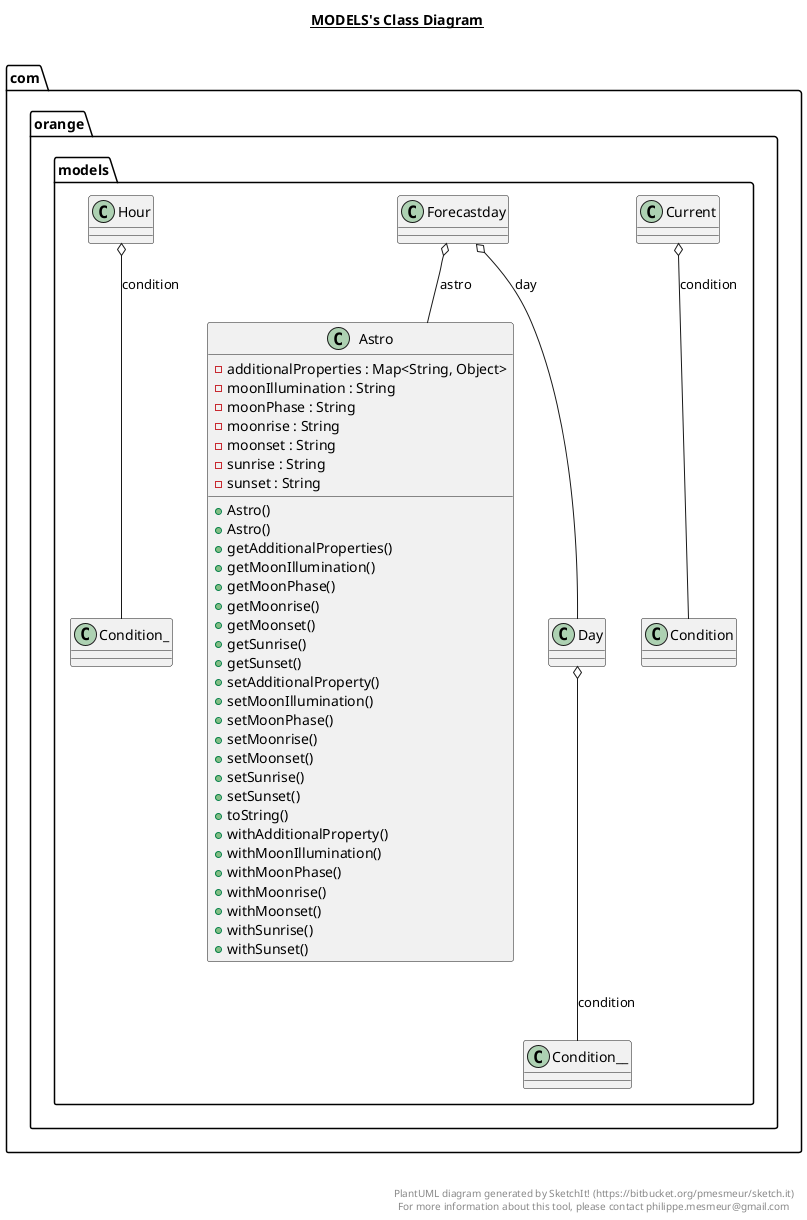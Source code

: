 @startuml

title __MODELS's Class Diagram__\n

  namespace com.orange {
    namespace models {
      class com.orange.models.Astro {
          - additionalProperties : Map<String, Object>
          - moonIllumination : String
          - moonPhase : String
          - moonrise : String
          - moonset : String
          - sunrise : String
          - sunset : String
          + Astro()
          + Astro()
          + getAdditionalProperties()
          + getMoonIllumination()
          + getMoonPhase()
          + getMoonrise()
          + getMoonset()
          + getSunrise()
          + getSunset()
          + setAdditionalProperty()
          + setMoonIllumination()
          + setMoonPhase()
          + setMoonrise()
          + setMoonset()
          + setSunrise()
          + setSunset()
          + toString()
          + withAdditionalProperty()
          + withMoonIllumination()
          + withMoonPhase()
          + withMoonrise()
          + withMoonset()
          + withSunrise()
          + withSunset()
      }
    }
  }
  

'  namespace com.orange {
'    namespace models {
'      class com.orange.models.Condition {
'          - additionalProperties : Map<String, Object>
'          - code : int
'          - icon : String
'          - text : String
'          + Condition()
'          + Condition()
'          + getAdditionalProperties()
'          + getCode()
'          + getIcon()
'          + getText()
'          + setAdditionalProperty()
'          + setCode()
'          + setIcon()
'          + setText()
'          + toString()
'          + withAdditionalProperty()
'          + withCode()
'          + withIcon()
'          + withText()
'      }
'    }
'  }
  

'  namespace com.orange {
'    namespace models {
'      class com.orange.models.Condition_ {
'          - additionalProperties : Map<String, Object>
'          - code : int
'          - icon : String
'          - text : String
'          + Condition_()
'          + Condition_()
'          + getAdditionalProperties()
'          + getCode()
'          + getIcon()
'          + getText()
'          + setAdditionalProperty()
'          + setCode()
'          + setIcon()
'          + setText()
'          + toString()
'          + withAdditionalProperty()
'          + withCode()
'          + withIcon()
'          + withText()
'      }
'    }
'  }
'
'
'  namespace com.orange {
'    namespace models {
'      class com.orange.models.Condition__ {
'          - additionalProperties : Map<String, Object>
'          - code : int
'          - icon : String
'          - text : String
'          + Condition__()
'          + Condition__()
'          + getAdditionalProperties()
'          + getCode()
'          + getIcon()
'          + getText()
'          + setAdditionalProperty()
'          + setCode()
'          + setIcon()
'          + setText()
'          + toString()
'          + withAdditionalProperty()
'          + withCode()
'          + withIcon()
'          + withText()
'      }
'    }
'  }
  

'  namespace com.orange {
'    namespace models {
'      class com.orange.models.Current {
'          - additionalProperties : Map<String, Object>
'          - cloud : int
'          - feelslikeC : double
'          - feelslikeF : double
'          - gustKph : double
'          - gustMph : double
'          - humidity : int
'          - isDay : int
'          - lastUpdated : String
'          - lastUpdatedEpoch : int
'          - precipIn : int
'          - precipMm : int
'          - pressureIn : double
'          - pressureMb : int
'          - tempC : double
'          - tempF : int
'          - uv : int
'          - visKm : double
'          - visMiles : int
'          - windDegree : int
'          - windDir : String
'          - windKph : double
'          - windMph : double
'          + Current()
'          + Current()
'          + getAdditionalProperties()
'          + getCloud()
'          + getCondition()
'          + getFeelslikeC()
'          + getFeelslikeF()
'          + getGustKph()
'          + getGustMph()
'          + getHumidity()
'          + getIsDay()
'          + getLastUpdated()
'          + getLastUpdatedEpoch()
'          + getPrecipIn()
'          + getPrecipMm()
'          + getPressureIn()
'          + getPressureMb()
'          + getTempC()
'          + getTempF()
'          + getUv()
'          + getVisKm()
'          + getVisMiles()
'          + getWindDegree()
'          + getWindDir()
'          + getWindKph()
'          + getWindMph()
'          + setAdditionalProperty()
'          + setCloud()
'          + setCondition()
'          + setFeelslikeC()
'          + setFeelslikeF()
'          + setGustKph()
'          + setGustMph()
'          + setHumidity()
'          + setIsDay()
'          + setLastUpdated()
'          + setLastUpdatedEpoch()
'          + setPrecipIn()
'          + setPrecipMm()
'          + setPressureIn()
'          + setPressureMb()
'          + setTempC()
'          + setTempF()
'          + setUv()
'          + setVisKm()
'          + setVisMiles()
'          + setWindDegree()
'          + setWindDir()
'          + setWindKph()
'          + setWindMph()
'          + toString()
'          + withAdditionalProperty()
'          + withCloud()
'          + withCondition()
'          + withFeelslikeC()
'          + withFeelslikeF()
'          + withGustKph()
'          + withGustMph()
'          + withHumidity()
'          + withIsDay()
'          + withLastUpdated()
'          + withLastUpdatedEpoch()
'          + withPrecipIn()
'          + withPrecipMm()
'          + withPressureIn()
'          + withPressureMb()
'          + withTempC()
'          + withTempF()
'          + withUv()
'          + withVisKm()
'          + withVisMiles()
'          + withWindDegree()
'          + withWindDir()
'          + withWindKph()
'          + withWindMph()
'      }
'    }
'  }
  

'  namespace com.orange {
'    namespace models {
'      class com.orange.models.Day {
'          - additionalProperties : Map<String, Object>
'          - avghumidity : int
'          - avgtempC : double
'          - avgtempF : double
'          - avgvisKm : double
'          - avgvisMiles : int
'          - dailyChanceOfRain : String
'          - dailyChanceOfSnow : String
'          - dailyWillItRain : int
'          - dailyWillItSnow : int
'          - maxtempC : double
'          - maxtempF : double
'          - maxwindKph : double
'          - maxwindMph : double
'          - mintempC : double
'          - mintempF : double
'          - totalprecipIn : double
'          - totalprecipMm : double
'          - uv : int
'          + Day()
'          + Day()
'          + getAdditionalProperties()
'          + getAvghumidity()
'          + getAvgtempC()
'          + getAvgtempF()
'          + getAvgvisKm()
'          + getAvgvisMiles()
'          + getCondition()
'          + getDailyChanceOfRain()
'          + getDailyChanceOfSnow()
'          + getDailyWillItRain()
'          + getDailyWillItSnow()
'          + getMaxtempC()
'          + getMaxtempF()
'          + getMaxwindKph()
'          + getMaxwindMph()
'          + getMintempC()
'          + getMintempF()
'          + getTotalprecipIn()
'          + getTotalprecipMm()
'          + getUv()
'          + setAdditionalProperty()
'          + setAvghumidity()
'          + setAvgtempC()
'          + setAvgtempF()
'          + setAvgvisKm()
'          + setAvgvisMiles()
'          + setCondition()
'          + setDailyChanceOfRain()
'          + setDailyChanceOfSnow()
'          + setDailyWillItRain()
'          + setDailyWillItSnow()
'          + setMaxtempC()
'          + setMaxtempF()
'          + setMaxwindKph()
'          + setMaxwindMph()
'          + setMintempC()
'          + setMintempF()
'          + setTotalprecipIn()
'          + setTotalprecipMm()
'          + setUv()
'          + toString()
'          + withAdditionalProperty()
'          + withAvghumidity()
'          + withAvgtempC()
'          + withAvgtempF()
'          + withAvgvisKm()
'          + withAvgvisMiles()
'          + withCondition()
'          + withDailyChanceOfRain()
'          + withDailyChanceOfSnow()
'          + withDailyWillItRain()
'          + withDailyWillItSnow()
'          + withMaxtempC()
'          + withMaxtempF()
'          + withMaxwindKph()
'          + withMaxwindMph()
'          + withMintempC()
'          + withMintempF()
'          + withTotalprecipIn()
'          + withTotalprecipMm()
'          + withUv()
'      }
'    }
'  }
'

'  namespace com.orange {
'    namespace models {
'      class com.orange.models.Forecast {
'          - additionalProperties : Map<String, Object>
'          - forecastday : List<Forecastday>
'          + Forecast()
'          + Forecast()
'          + getAdditionalProperties()
'          + getForecastday()
'          + setAdditionalProperty()
'          + setForecastday()
'          + toString()
'          + withAdditionalProperty()
'          + withForecastday()
'      }
'    }
'  }
  

'  namespace com.orange {
'    namespace models {
'      class com.orange.models.Forecastday {
'          - additionalProperties : Map<String, Object>
'          - date : String
'          - dateEpoch : int
'          - hour : List<Hour>
'          + Forecastday()
'          + Forecastday()
'          + getAdditionalProperties()
'          + getAstro()
'          + getDate()
'          + getDateEpoch()
'          + getDay()
'          + getHour()
'          + setAdditionalProperty()
'          + setAstro()
'          + setDate()
'          + setDateEpoch()
'          + setDay()
'          + setHour()
'          + toString()
'          + withAdditionalProperty()
'          + withAstro()
'          + withDate()
'          + withDateEpoch()
'          + withDay()
'          + withHour()
'      }
'    }
'  }
  

'  namespace com.orange {
'    namespace models {
'      class com.orange.models.Hour {
'          - additionalProperties : Map<String, Object>
'          - chanceOfRain : String
'          - chanceOfSnow : String
'          - cloud : int
'          - dewpointC : double
'          - dewpointF : double
'          - feelslikeC : double
'          - feelslikeF : double
'          - gustKph : double
'          - gustMph : double
'          - heatindexC : double
'          - heatindexF : double
'          - humidity : int
'          - isDay : int
'          - precipIn : double
'          - precipMm : double
'          - pressureIn : double
'          - pressureMb : int
'          - tempC : double
'          - tempF : double
'          - time : String
'          - timeEpoch : int
'          - uv : int
'          - visKm : int
'          - visMiles : int
'          - willItRain : int
'          - willItSnow : int
'          - windDegree : int
'          - windDir : String
'          - windKph : double
'          - windMph : double
'          - windchillC : double
'          - windchillF : double
'          + Hour()
'          + Hour()
'          + getAdditionalProperties()
'          + getChanceOfRain()
'          + getChanceOfSnow()
'          + getCloud()
'          + getCondition()
'          + getDewpointC()
'          + getDewpointF()
'          + getFeelslikeC()
'          + getFeelslikeF()
'          + getGustKph()
'          + getGustMph()
'          + getHeatindexC()
'          + getHeatindexF()
'          + getHumidity()
'          + getIsDay()
'          + getPrecipIn()
'          + getPrecipMm()
'          + getPressureIn()
'          + getPressureMb()
'          + getTempC()
'          + getTempF()
'          + getTime()
'          + getTimeEpoch()
'          + getUv()
'          + getVisKm()
'          + getVisMiles()
'          + getWillItRain()
'          + getWillItSnow()
'          + getWindDegree()
'          + getWindDir()
'          + getWindKph()
'          + getWindMph()
'          + getWindchillC()
'          + getWindchillF()
'          + setAdditionalProperty()
'          + setChanceOfRain()
'          + setChanceOfSnow()
'          + setCloud()
'          + setCondition()
'          + setDewpointC()
'          + setDewpointF()
'          + setFeelslikeC()
'          + setFeelslikeF()
'          + setGustKph()
'          + setGustMph()
'          + setHeatindexC()
'          + setHeatindexF()
'          + setHumidity()
'          + setIsDay()
'          + setPrecipIn()
'          + setPrecipMm()
'          + setPressureIn()
'          + setPressureMb()
'          + setTempC()
'          + setTempF()
'          + setTime()
'          + setTimeEpoch()
'          + setUv()
'          + setVisKm()
'          + setVisMiles()
'          + setWillItRain()
'          + setWillItSnow()
'          + setWindDegree()
'          + setWindDir()
'          + setWindKph()
'          + setWindMph()
'          + setWindchillC()
'          + setWindchillF()
'          + toString()
'          + withAdditionalProperty()
'          + withChanceOfRain()
'          + withChanceOfSnow()
'          + withCloud()
'          + withCondition()
'          + withDewpointC()
'          + withDewpointF()
'          + withFeelslikeC()
'          + withFeelslikeF()
'          + withGustKph()
'          + withGustMph()
'          + withHeatindexC()
'          + withHeatindexF()
'          + withHumidity()
'          + withIsDay()
'          + withPrecipIn()
'          + withPrecipMm()
'          + withPressureIn()
'          + withPressureMb()
'          + withTempC()
'          + withTempF()
'          + withTime()
'          + withTimeEpoch()
'          + withUv()
'          + withVisKm()
'          + withVisMiles()
'          + withWillItRain()
'          + withWillItSnow()
'          + withWindDegree()
'          + withWindDir()
'          + withWindKph()
'          + withWindMph()
'          + withWindchillC()
'          + withWindchillF()
'      }
'    }
'  }
  

'  namespace com.orange {
'    namespace models {
'      class com.orange.models.Location {
'          - additionalProperties : Map<String, Object>
'          - country : String
'          - lat : double
'          - localtime : String
'          - localtimeEpoch : int
'          - lon : double
'          - name : String
'          - region : String
'          - tzId : String
'          + Location()
'          + Location()
'          + getAdditionalProperties()
'          + getCountry()
'          + getLat()
'          + getLocaltime()
'          + getLocaltimeEpoch()
'          + getLon()
'          + getName()
'          + getRegion()
'          + getTzId()
'          + setAdditionalProperty()
'          + setCountry()
'          + setLat()
'          + setLocaltime()
'          + setLocaltimeEpoch()
'          + setLon()
'          + setName()
'          + setRegion()
'          + setTzId()
'          + toString()
'          + withAdditionalProperty()
'          + withCountry()
'          + withLat()
'          + withLocaltime()
'          + withLocaltimeEpoch()
'          + withLon()
'          + withName()
'          + withRegion()
'          + withTzId()
'      }
'    }
'  }
  

  com.orange.models.Current o-- com.orange.models.Condition : condition
  com.orange.models.Day o-- com.orange.models.Condition__ : condition
  com.orange.models.Forecastday o-- com.orange.models.Astro : astro
  com.orange.models.Forecastday o-- com.orange.models.Day : day
  com.orange.models.Hour o-- com.orange.models.Condition_ : condition


right footer


PlantUML diagram generated by SketchIt! (https://bitbucket.org/pmesmeur/sketch.it)
For more information about this tool, please contact philippe.mesmeur@gmail.com
endfooter

@enduml
